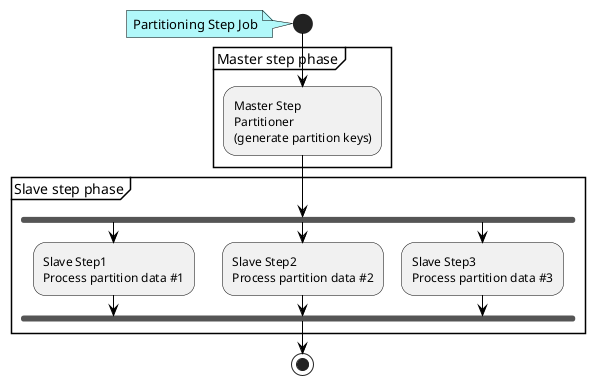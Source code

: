 @startuml

start
  note
    Partitioning Step Job
  end Note
  partition "Master step phase" {
    :Master Step\nPartitioner\n(generate partition keys);
  }

  partition "Slave step phase" {
    fork
      :Slave Step1\nProcess partition data #1;
    fork again
      :Slave Step2\nProcess partition data #2;
    fork again
      :Slave Step3\nProcess partition data #3;
    end fork
  }
stop

'Set styles such as format and color of each figure
skinparam Note {
  BackgroundColor #b1f8fa
  BorderColor black
}

skinparam Class {
  BorderColor black
  ArrowColor black
}

skinparam Activity {
  BorderColor black
  ArrowColor black
}

skinparam Sequence {
  BorderColor black
  ActorBorderColor black
  ArrowColor black
  LifeLineBorderColor black
  BoxLineColor black
  ParticipantBorderColor black
}

skinparam componentStyle uml2

skinparam Component {
  BorderColor black
  ArrowColor black
}

skinparam Interface {
  BorderColor black
  ArrowColor black
}

@enduml
